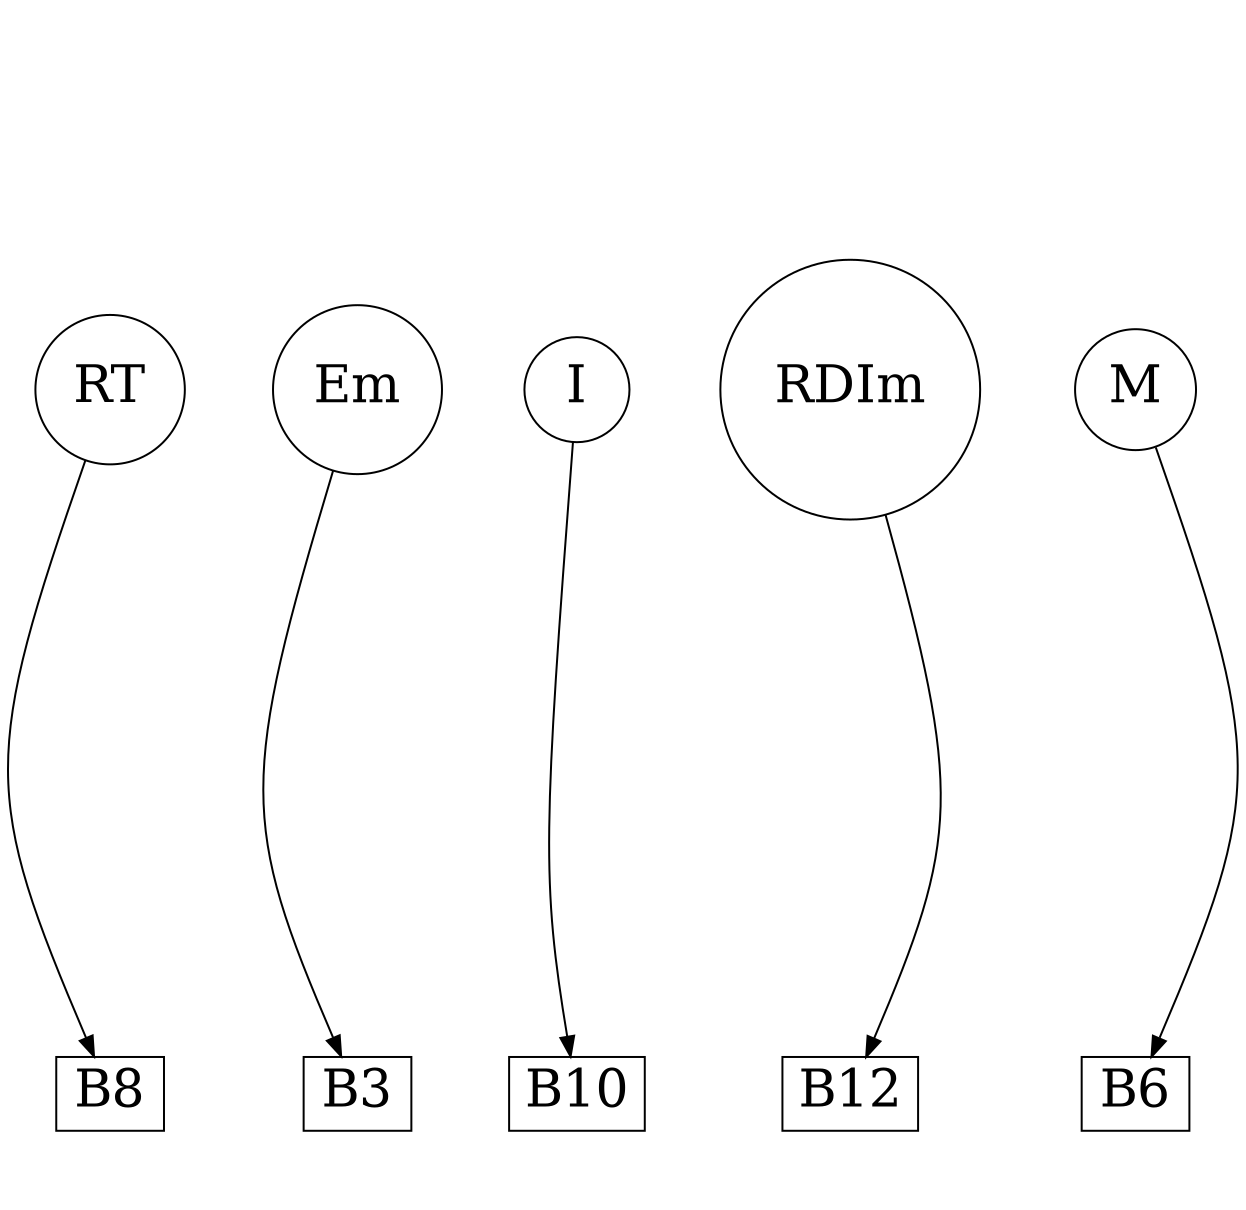 strict digraph G {
remincross="true";
ratio="fill";
splines="curved";
overlap="true";
size="8.3,8.3";
RT [shape="circle", fontsize=26, pos="80.0,240.0!"];
Em [shape="circle", fontsize=26, pos="0.0,280.0!"];
I [shape="circle", fontsize=26, pos="240.0,120.0!"];
B12 [shape="box", fontsize=26, pos="280.0,0.0!"];
B10 [shape="box", fontsize=26, pos="160.0,80.0!"];
B6 [shape="box", fontsize=26, pos="260.0,240.0!"];
B3 [shape="box", fontsize=26, pos="200.0,280.0!"];
RDIm [shape="circle", fontsize=26, pos="300.0,80.0!"];
M [shape="circle", fontsize=26, pos="260.0,360.0!"];
B8 [shape="box", fontsize=26, pos="160.0,320.0!"];
I -> B10;
M -> B6;
Em -> B3;
RT -> B8;
RDIm -> B12;
}
